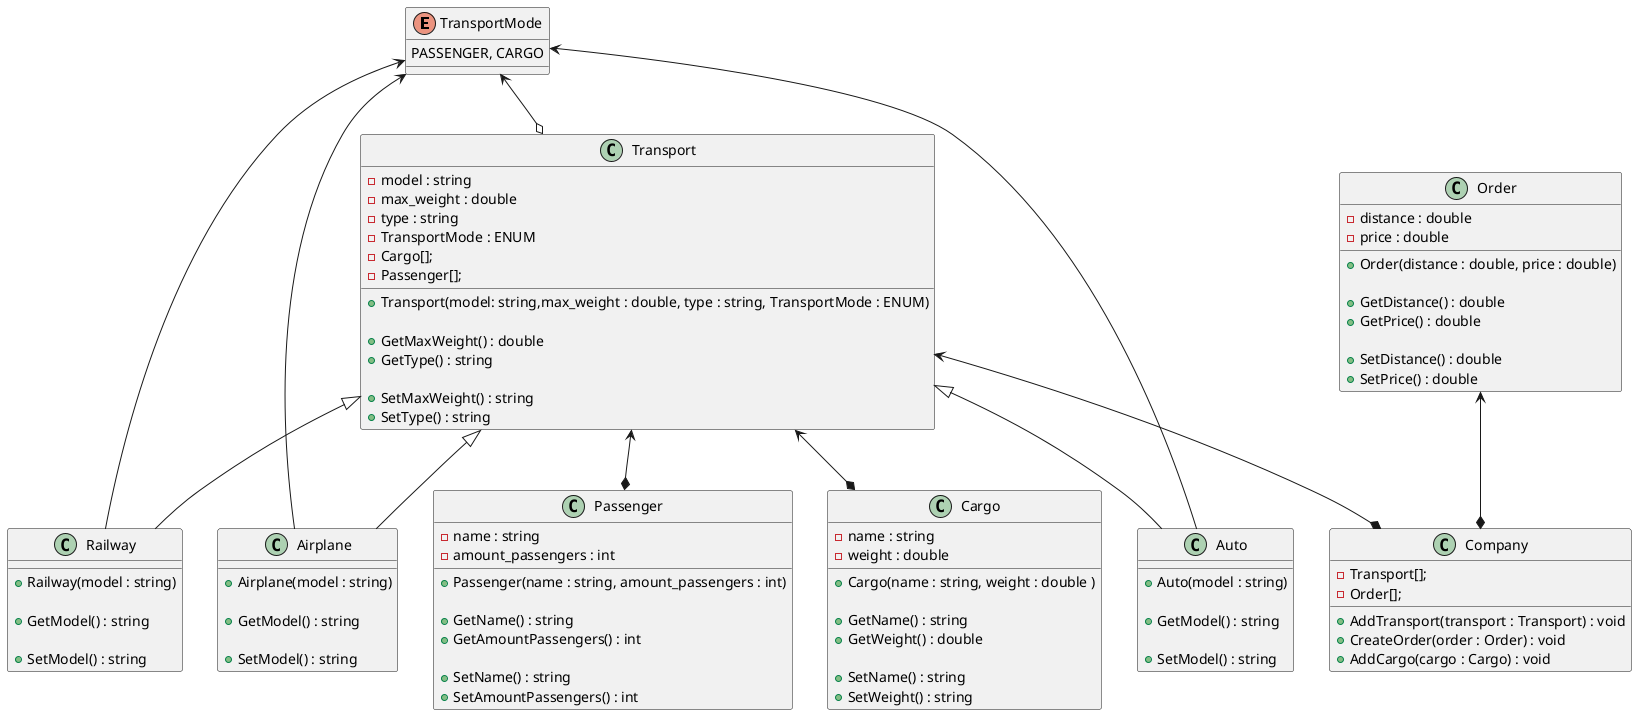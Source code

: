 @startuml

TransportMode <--o Transport
enum TransportMode {
PASSENGER, CARGO
}

TransportMode <-- Auto
Transport <|-- Auto
class Auto{

+ Auto(model : string)

+ GetModel() : string

+ SetModel() : string
}

TransportMode <-- Railway
Transport <|-- Railway
class Railway{

+ Railway(model : string)

+ GetModel() : string

+ SetModel() : string
}

TransportMode <-- Airplane
Transport <|-- Airplane
class Airplane{

+ Airplane(model : string)

+ GetModel() : string

+ SetModel() : string
}

Transport <--* Cargo
Transport <--* Passenger
class Transport{
- model : string
- max_weight : double
- type : string
- TransportMode : ENUM
- Cargo[];
- Passenger[];

+ Transport(model: string,max_weight : double, type : string, TransportMode : ENUM)

+ GetMaxWeight() : double
+ GetType() : string

+ SetMaxWeight() : string
+ SetType() : string
}

class Order{
- distance : double
- price : double

+ Order(distance : double, price : double)

+ GetDistance() : double
+ GetPrice() : double

+ SetDistance() : double
+ SetPrice() : double
}

class Cargo {
- name : string
- weight : double

+ Cargo(name : string, weight : double )

+ GetName() : string
+ GetWeight() : double

+SetName() : string
+SetWeight() : string
}

class Passenger {
- name : string
- amount_passengers : int

+ Passenger(name : string, amount_passengers : int)

+ GetName() : string
+ GetAmountPassengers() : int

+SetName() : string
+SetAmountPassengers() : int
}

Transport <--* Company
Order <--* Company
class Company {
- Transport[];
- Order[];

+ AddTransport(transport : Transport) : void
+ CreateOrder(order : Order) : void
+ AddCargo(cargo : Cargo) : void
}

@enduml
